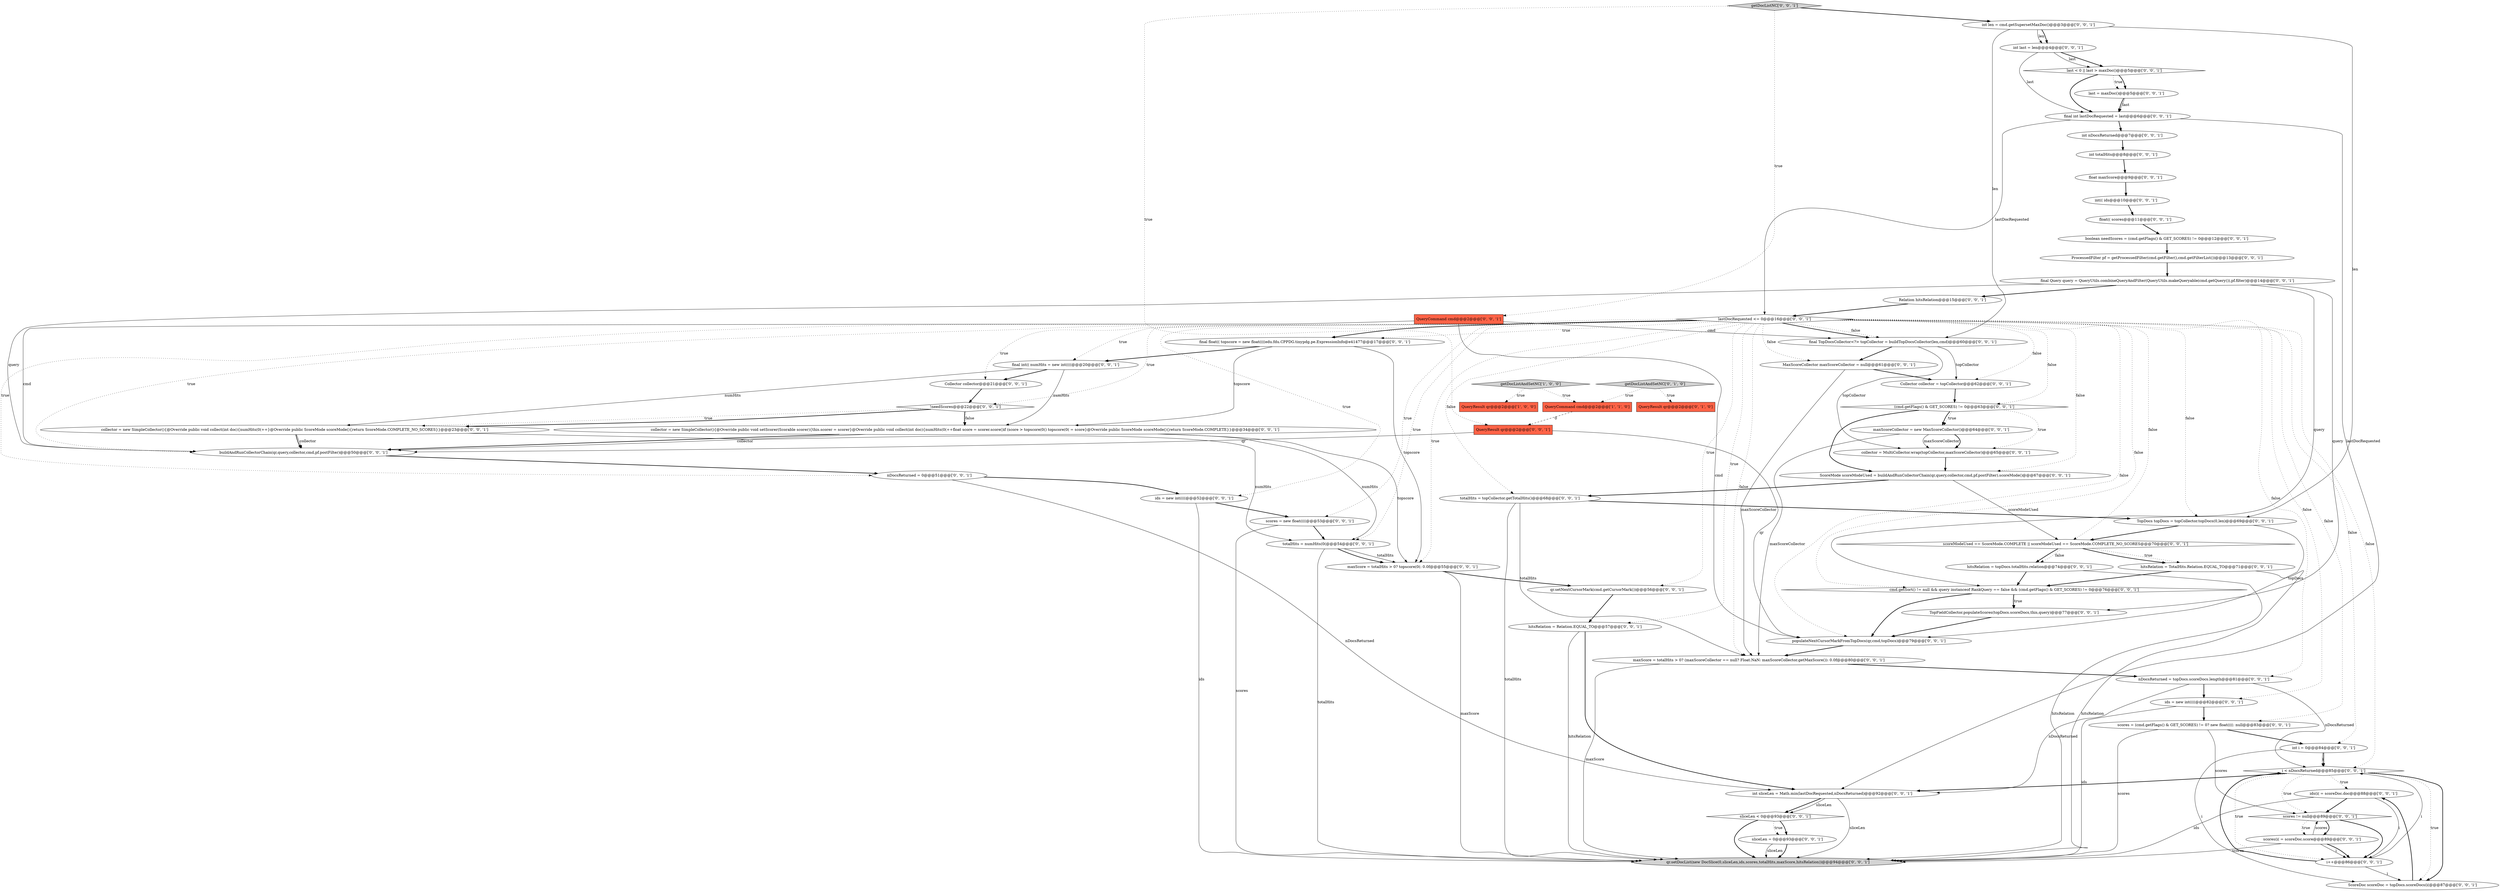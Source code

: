 digraph {
62 [style = filled, label = "i < nDocsReturned@@@85@@@['0', '0', '1']", fillcolor = white, shape = diamond image = "AAA0AAABBB3BBB"];
13 [style = filled, label = "ids(i( = scoreDoc.doc@@@88@@@['0', '0', '1']", fillcolor = white, shape = ellipse image = "AAA0AAABBB3BBB"];
7 [style = filled, label = "final int(( numHits = new int((((@@@20@@@['0', '0', '1']", fillcolor = white, shape = ellipse image = "AAA0AAABBB3BBB"];
30 [style = filled, label = "int(( ids@@@10@@@['0', '0', '1']", fillcolor = white, shape = ellipse image = "AAA0AAABBB3BBB"];
15 [style = filled, label = "int sliceLen = Math.min(lastDocRequested,nDocsReturned)@@@92@@@['0', '0', '1']", fillcolor = white, shape = ellipse image = "AAA0AAABBB3BBB"];
50 [style = filled, label = "maxScore = totalHits > 0? (maxScoreCollector == null? Float.NaN: maxScoreCollector.getMaxScore()): 0.0f@@@80@@@['0', '0', '1']", fillcolor = white, shape = ellipse image = "AAA0AAABBB3BBB"];
39 [style = filled, label = "final float(( topscore = new float((((edu.fdu.CPPDG.tinypdg.pe.ExpressionInfo@e41477@@@17@@@['0', '0', '1']", fillcolor = white, shape = ellipse image = "AAA0AAABBB3BBB"];
55 [style = filled, label = "totalHits = topCollector.getTotalHits()@@@68@@@['0', '0', '1']", fillcolor = white, shape = ellipse image = "AAA0AAABBB3BBB"];
27 [style = filled, label = "TopDocs topDocs = topCollector.topDocs(0,len)@@@69@@@['0', '0', '1']", fillcolor = white, shape = ellipse image = "AAA0AAABBB3BBB"];
19 [style = filled, label = "boolean needScores = (cmd.getFlags() & GET_SCORES) != 0@@@12@@@['0', '0', '1']", fillcolor = white, shape = ellipse image = "AAA0AAABBB3BBB"];
29 [style = filled, label = "ids = new int((((@@@52@@@['0', '0', '1']", fillcolor = white, shape = ellipse image = "AAA0AAABBB3BBB"];
48 [style = filled, label = "float maxScore@@@9@@@['0', '0', '1']", fillcolor = white, shape = ellipse image = "AAA0AAABBB3BBB"];
53 [style = filled, label = "nDocsReturned = topDocs.scoreDocs.length@@@81@@@['0', '0', '1']", fillcolor = white, shape = ellipse image = "AAA0AAABBB3BBB"];
16 [style = filled, label = "Collector collector = topCollector@@@62@@@['0', '0', '1']", fillcolor = white, shape = ellipse image = "AAA0AAABBB3BBB"];
61 [style = filled, label = "final Query query = QueryUtils.combineQueryAndFilter(QueryUtils.makeQueryable(cmd.getQuery()),pf.filter)@@@14@@@['0', '0', '1']", fillcolor = white, shape = ellipse image = "AAA0AAABBB3BBB"];
23 [style = filled, label = "int i = 0@@@84@@@['0', '0', '1']", fillcolor = white, shape = ellipse image = "AAA0AAABBB3BBB"];
26 [style = filled, label = "sliceLen < 0@@@93@@@['0', '0', '1']", fillcolor = white, shape = diamond image = "AAA0AAABBB3BBB"];
36 [style = filled, label = "TopFieldCollector.populateScores(topDocs.scoreDocs,this,query)@@@77@@@['0', '0', '1']", fillcolor = white, shape = ellipse image = "AAA0AAABBB3BBB"];
58 [style = filled, label = "final TopDocsCollector<?> topCollector = buildTopDocsCollector(len,cmd)@@@60@@@['0', '0', '1']", fillcolor = white, shape = ellipse image = "AAA0AAABBB3BBB"];
60 [style = filled, label = "scores = new float((((@@@53@@@['0', '0', '1']", fillcolor = white, shape = ellipse image = "AAA0AAABBB3BBB"];
63 [style = filled, label = "totalHits = numHits(0(@@@54@@@['0', '0', '1']", fillcolor = white, shape = ellipse image = "AAA0AAABBB3BBB"];
54 [style = filled, label = "float(( scores@@@11@@@['0', '0', '1']", fillcolor = white, shape = ellipse image = "AAA0AAABBB3BBB"];
66 [style = filled, label = "getDocListNC['0', '0', '1']", fillcolor = lightgray, shape = diamond image = "AAA0AAABBB3BBB"];
24 [style = filled, label = "sliceLen = 0@@@93@@@['0', '0', '1']", fillcolor = white, shape = ellipse image = "AAA0AAABBB3BBB"];
9 [style = filled, label = "QueryCommand cmd@@@2@@@['0', '0', '1']", fillcolor = tomato, shape = box image = "AAA0AAABBB3BBB"];
32 [style = filled, label = "ScoreDoc scoreDoc = topDocs.scoreDocs(i(@@@87@@@['0', '0', '1']", fillcolor = white, shape = ellipse image = "AAA0AAABBB3BBB"];
41 [style = filled, label = "int len = cmd.getSupersetMaxDoc()@@@3@@@['0', '0', '1']", fillcolor = white, shape = ellipse image = "AAA0AAABBB3BBB"];
57 [style = filled, label = "last < 0 || last > maxDoc()@@@5@@@['0', '0', '1']", fillcolor = white, shape = diamond image = "AAA0AAABBB3BBB"];
52 [style = filled, label = "int last = len@@@4@@@['0', '0', '1']", fillcolor = white, shape = ellipse image = "AAA0AAABBB3BBB"];
2 [style = filled, label = "getDocListAndSetNC['1', '0', '0']", fillcolor = lightgray, shape = diamond image = "AAA0AAABBB1BBB"];
47 [style = filled, label = "qr.setDocList(new DocSlice(0,sliceLen,ids,scores,totalHits,maxScore,hitsRelation))@@@94@@@['0', '0', '1']", fillcolor = lightgray, shape = ellipse image = "AAA0AAABBB3BBB"];
5 [style = filled, label = "(cmd.getFlags() & GET_SCORES) != 0@@@63@@@['0', '0', '1']", fillcolor = white, shape = diamond image = "AAA0AAABBB3BBB"];
44 [style = filled, label = "qr.setNextCursorMark(cmd.getCursorMark())@@@56@@@['0', '0', '1']", fillcolor = white, shape = ellipse image = "AAA0AAABBB3BBB"];
22 [style = filled, label = "int totalHits@@@8@@@['0', '0', '1']", fillcolor = white, shape = ellipse image = "AAA0AAABBB3BBB"];
64 [style = filled, label = "collector = MultiCollector.wrap(topCollector,maxScoreCollector)@@@65@@@['0', '0', '1']", fillcolor = white, shape = ellipse image = "AAA0AAABBB3BBB"];
3 [style = filled, label = "QueryResult qr@@@2@@@['0', '1', '0']", fillcolor = tomato, shape = box image = "AAA0AAABBB2BBB"];
38 [style = filled, label = "maxScore = totalHits > 0? topscore(0(: 0.0f@@@55@@@['0', '0', '1']", fillcolor = white, shape = ellipse image = "AAA0AAABBB3BBB"];
49 [style = filled, label = "hitsRelation = Relation.EQUAL_TO@@@57@@@['0', '0', '1']", fillcolor = white, shape = ellipse image = "AAA0AAABBB3BBB"];
4 [style = filled, label = "getDocListAndSetNC['0', '1', '0']", fillcolor = lightgray, shape = diamond image = "AAA0AAABBB2BBB"];
18 [style = filled, label = "scores != null@@@89@@@['0', '0', '1']", fillcolor = white, shape = diamond image = "AAA0AAABBB3BBB"];
35 [style = filled, label = "collector = new SimpleCollector(){@Override public void setScorer(Scorable scorer){this.scorer = scorer}@Override public void collect(int doc){numHits(0(++float score = scorer.score()if (score > topscore(0() topscore(0( = score}@Override public ScoreMode scoreMode(){return ScoreMode.COMPLETE}}@@@34@@@['0', '0', '1']", fillcolor = white, shape = ellipse image = "AAA0AAABBB3BBB"];
37 [style = filled, label = "Relation hitsRelation@@@15@@@['0', '0', '1']", fillcolor = white, shape = ellipse image = "AAA0AAABBB3BBB"];
45 [style = filled, label = "cmd.getSort() != null && query instanceof RankQuery == false && (cmd.getFlags() & GET_SCORES) != 0@@@76@@@['0', '0', '1']", fillcolor = white, shape = diamond image = "AAA0AAABBB3BBB"];
33 [style = filled, label = "nDocsReturned = 0@@@51@@@['0', '0', '1']", fillcolor = white, shape = ellipse image = "AAA0AAABBB3BBB"];
10 [style = filled, label = "int nDocsReturned@@@7@@@['0', '0', '1']", fillcolor = white, shape = ellipse image = "AAA0AAABBB3BBB"];
12 [style = filled, label = "i++@@@86@@@['0', '0', '1']", fillcolor = white, shape = ellipse image = "AAA0AAABBB3BBB"];
42 [style = filled, label = "Collector collector@@@21@@@['0', '0', '1']", fillcolor = white, shape = ellipse image = "AAA0AAABBB3BBB"];
25 [style = filled, label = "final int lastDocRequested = last@@@6@@@['0', '0', '1']", fillcolor = white, shape = ellipse image = "AAA0AAABBB3BBB"];
6 [style = filled, label = "last = maxDoc()@@@5@@@['0', '0', '1']", fillcolor = white, shape = ellipse image = "AAA0AAABBB3BBB"];
40 [style = filled, label = "lastDocRequested <= 0@@@16@@@['0', '0', '1']", fillcolor = white, shape = diamond image = "AAA0AAABBB3BBB"];
1 [style = filled, label = "QueryCommand cmd@@@2@@@['1', '1', '0']", fillcolor = tomato, shape = box image = "AAA0AAABBB1BBB"];
8 [style = filled, label = "buildAndRunCollectorChain(qr,query,collector,cmd,pf.postFilter)@@@50@@@['0', '0', '1']", fillcolor = white, shape = ellipse image = "AAA0AAABBB3BBB"];
43 [style = filled, label = "maxScoreCollector = new MaxScoreCollector()@@@64@@@['0', '0', '1']", fillcolor = white, shape = ellipse image = "AAA0AAABBB3BBB"];
20 [style = filled, label = "scoreModeUsed == ScoreMode.COMPLETE || scoreModeUsed == ScoreMode.COMPLETE_NO_SCORES@@@70@@@['0', '0', '1']", fillcolor = white, shape = diamond image = "AAA0AAABBB3BBB"];
31 [style = filled, label = "!needScores@@@22@@@['0', '0', '1']", fillcolor = white, shape = diamond image = "AAA0AAABBB3BBB"];
56 [style = filled, label = "ScoreMode scoreModeUsed = buildAndRunCollectorChain(qr,query,collector,cmd,pf.postFilter).scoreMode()@@@67@@@['0', '0', '1']", fillcolor = white, shape = ellipse image = "AAA0AAABBB3BBB"];
46 [style = filled, label = "ids = new int((((@@@82@@@['0', '0', '1']", fillcolor = white, shape = ellipse image = "AAA0AAABBB3BBB"];
0 [style = filled, label = "QueryResult qr@@@2@@@['1', '0', '0']", fillcolor = tomato, shape = box image = "AAA0AAABBB1BBB"];
51 [style = filled, label = "MaxScoreCollector maxScoreCollector = null@@@61@@@['0', '0', '1']", fillcolor = white, shape = ellipse image = "AAA0AAABBB3BBB"];
59 [style = filled, label = "scores(i( = scoreDoc.score@@@89@@@['0', '0', '1']", fillcolor = white, shape = ellipse image = "AAA0AAABBB3BBB"];
14 [style = filled, label = "populateNextCursorMarkFromTopDocs(qr,cmd,topDocs)@@@79@@@['0', '0', '1']", fillcolor = white, shape = ellipse image = "AAA0AAABBB3BBB"];
21 [style = filled, label = "hitsRelation = TotalHits.Relation.EQUAL_TO@@@71@@@['0', '0', '1']", fillcolor = white, shape = ellipse image = "AAA0AAABBB3BBB"];
65 [style = filled, label = "hitsRelation = topDocs.totalHits.relation@@@74@@@['0', '0', '1']", fillcolor = white, shape = ellipse image = "AAA0AAABBB3BBB"];
17 [style = filled, label = "QueryResult qr@@@2@@@['0', '0', '1']", fillcolor = tomato, shape = box image = "AAA0AAABBB3BBB"];
11 [style = filled, label = "collector = new SimpleCollector(){@Override public void collect(int doc){numHits(0(++}@Override public ScoreMode scoreMode(){return ScoreMode.COMPLETE_NO_SCORES}}@@@23@@@['0', '0', '1']", fillcolor = white, shape = ellipse image = "AAA0AAABBB3BBB"];
28 [style = filled, label = "ProcessedFilter pf = getProcessedFilter(cmd.getFilter(),cmd.getFilterList())@@@13@@@['0', '0', '1']", fillcolor = white, shape = ellipse image = "AAA0AAABBB3BBB"];
34 [style = filled, label = "scores = (cmd.getFlags() & GET_SCORES) != 0? new float((((: null@@@83@@@['0', '0', '1']", fillcolor = white, shape = ellipse image = "AAA0AAABBB3BBB"];
59->12 [style = solid, label="i"];
49->15 [style = bold, label=""];
57->6 [style = dotted, label="true"];
7->42 [style = bold, label=""];
27->14 [style = solid, label="topDocs"];
40->60 [style = dotted, label="true"];
23->62 [style = bold, label=""];
33->15 [style = solid, label="nDocsReturned"];
41->52 [style = solid, label="len"];
40->42 [style = dotted, label="true"];
24->47 [style = bold, label=""];
48->30 [style = bold, label=""];
19->28 [style = bold, label=""];
20->21 [style = dotted, label="true"];
9->14 [style = solid, label="cmd"];
13->12 [style = solid, label="i"];
52->57 [style = bold, label=""];
62->12 [style = dotted, label="true"];
25->10 [style = bold, label=""];
21->47 [style = solid, label="hitsRelation"];
34->23 [style = bold, label=""];
20->65 [style = bold, label=""];
5->43 [style = dotted, label="true"];
20->65 [style = dotted, label="false"];
62->32 [style = dotted, label="true"];
62->18 [style = dotted, label="true"];
63->38 [style = solid, label="totalHits"];
18->59 [style = bold, label=""];
40->53 [style = dotted, label="false"];
5->64 [style = dotted, label="true"];
40->33 [style = dotted, label="true"];
50->47 [style = solid, label="maxScore"];
50->53 [style = bold, label=""];
40->5 [style = dotted, label="false"];
58->64 [style = solid, label="topCollector"];
15->26 [style = bold, label=""];
60->63 [style = bold, label=""];
63->38 [style = bold, label=""];
7->11 [style = solid, label="numHits"];
44->49 [style = bold, label=""];
58->16 [style = solid, label="topCollector"];
6->25 [style = bold, label=""];
57->6 [style = bold, label=""];
61->8 [style = solid, label="query"];
16->5 [style = bold, label=""];
40->34 [style = dotted, label="false"];
40->39 [style = bold, label=""];
43->64 [style = solid, label="maxScoreCollector"];
31->35 [style = dotted, label="false"];
29->60 [style = bold, label=""];
23->62 [style = solid, label="i"];
40->56 [style = dotted, label="false"];
63->47 [style = solid, label="totalHits"];
59->47 [style = solid, label="scores"];
60->47 [style = solid, label="scores"];
33->29 [style = bold, label=""];
15->47 [style = solid, label="sliceLen"];
9->8 [style = solid, label="cmd"];
22->48 [style = bold, label=""];
12->62 [style = solid, label="i"];
26->24 [style = bold, label=""];
30->54 [style = bold, label=""];
41->27 [style = solid, label="len"];
61->36 [style = solid, label="query"];
40->50 [style = dotted, label="false"];
40->29 [style = dotted, label="true"];
53->62 [style = solid, label="nDocsReturned"];
62->13 [style = dotted, label="true"];
41->52 [style = bold, label=""];
55->50 [style = solid, label="totalHits"];
29->47 [style = solid, label="ids"];
5->43 [style = bold, label=""];
56->55 [style = bold, label=""];
18->59 [style = dotted, label="true"];
43->50 [style = solid, label="maxScoreCollector"];
27->20 [style = bold, label=""];
2->1 [style = dotted, label="true"];
37->40 [style = bold, label=""];
13->47 [style = solid, label="ids"];
55->27 [style = bold, label=""];
28->61 [style = bold, label=""];
40->23 [style = dotted, label="false"];
36->14 [style = bold, label=""];
51->50 [style = solid, label="maxScoreCollector"];
40->38 [style = dotted, label="true"];
17->14 [style = solid, label="qr"];
55->47 [style = solid, label="totalHits"];
40->46 [style = dotted, label="false"];
40->58 [style = bold, label=""];
35->8 [style = bold, label=""];
61->37 [style = bold, label=""];
51->16 [style = bold, label=""];
64->56 [style = bold, label=""];
45->14 [style = bold, label=""];
49->47 [style = solid, label="hitsRelation"];
40->7 [style = dotted, label="true"];
21->45 [style = bold, label=""];
35->63 [style = solid, label="numHits"];
41->58 [style = solid, label="len"];
40->8 [style = dotted, label="true"];
31->11 [style = dotted, label="true"];
53->46 [style = bold, label=""];
5->56 [style = bold, label=""];
54->19 [style = bold, label=""];
45->36 [style = dotted, label="true"];
31->11 [style = bold, label=""];
59->12 [style = bold, label=""];
35->38 [style = solid, label="topscore"];
4->3 [style = dotted, label="true"];
25->40 [style = solid, label="lastDocRequested"];
46->34 [style = bold, label=""];
12->62 [style = bold, label=""];
40->63 [style = dotted, label="true"];
4->1 [style = dotted, label="true"];
62->32 [style = bold, label=""];
40->51 [style = dotted, label="false"];
10->22 [style = bold, label=""];
66->41 [style = bold, label=""];
66->17 [style = dotted, label="true"];
40->49 [style = dotted, label="true"];
26->24 [style = dotted, label="true"];
38->44 [style = bold, label=""];
59->18 [style = solid, label="scores"];
11->8 [style = bold, label=""];
17->8 [style = solid, label="qr"];
61->45 [style = solid, label="query"];
15->26 [style = solid, label="sliceLen"];
34->47 [style = solid, label="scores"];
25->15 [style = solid, label="lastDocRequested"];
11->8 [style = solid, label="collector"];
40->16 [style = dotted, label="false"];
14->50 [style = bold, label=""];
40->27 [style = dotted, label="false"];
52->25 [style = solid, label="last"];
32->13 [style = bold, label=""];
26->47 [style = bold, label=""];
40->44 [style = dotted, label="true"];
53->15 [style = solid, label="nDocsReturned"];
42->31 [style = bold, label=""];
39->35 [style = solid, label="topscore"];
52->57 [style = solid, label="last"];
40->58 [style = dotted, label="false"];
40->31 [style = dotted, label="true"];
43->64 [style = bold, label=""];
62->15 [style = bold, label=""];
11->63 [style = solid, label="numHits"];
24->47 [style = solid, label="sliceLen"];
56->20 [style = solid, label="scoreModeUsed"];
23->32 [style = solid, label="i"];
13->18 [style = bold, label=""];
65->45 [style = bold, label=""];
45->36 [style = bold, label=""];
31->35 [style = bold, label=""];
20->21 [style = bold, label=""];
39->7 [style = bold, label=""];
6->25 [style = solid, label="last"];
66->9 [style = dotted, label="true"];
35->8 [style = solid, label="collector"];
40->62 [style = dotted, label="false"];
38->47 [style = solid, label="maxScore"];
9->58 [style = solid, label="cmd"];
12->32 [style = solid, label="i"];
58->51 [style = bold, label=""];
40->55 [style = dotted, label="false"];
40->45 [style = dotted, label="false"];
39->38 [style = solid, label="topscore"];
40->39 [style = dotted, label="true"];
7->35 [style = solid, label="numHits"];
2->0 [style = dotted, label="true"];
46->47 [style = solid, label="ids"];
18->12 [style = bold, label=""];
57->25 [style = bold, label=""];
1->17 [style = dashed, label="0"];
8->33 [style = bold, label=""];
65->47 [style = solid, label="hitsRelation"];
40->20 [style = dotted, label="false"];
40->14 [style = dotted, label="false"];
34->18 [style = solid, label="scores"];
}
